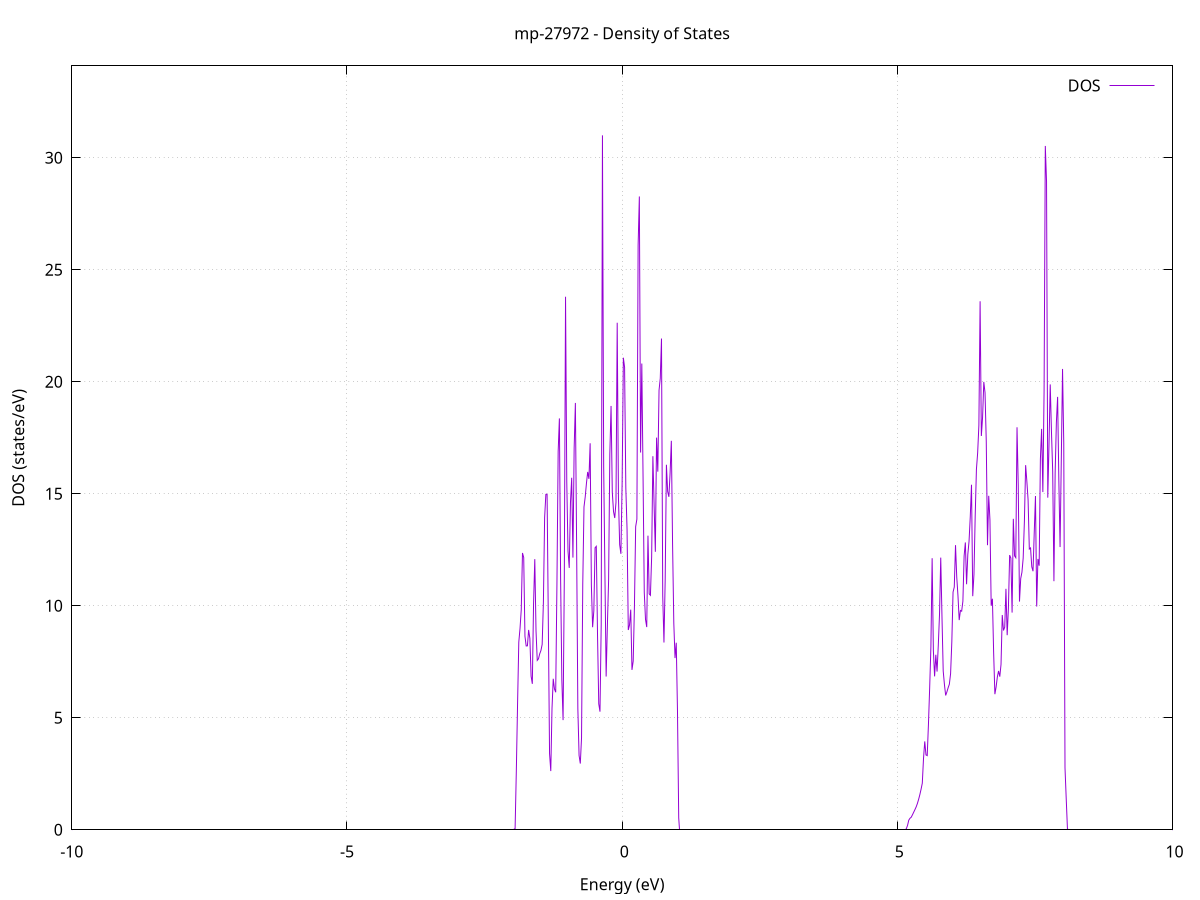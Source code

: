 set title 'mp-27972 - Density of States'
set xlabel 'Energy (eV)'
set ylabel 'DOS (states/eV)'
set grid
set xrange [-10:10]
set yrange [0:34.097]
set xzeroaxis lt -1
set terminal png size 800,600
set output 'mp-27972_dos_gnuplot.png'
plot '-' using 1:2 with lines title 'DOS'
-34.579700 0.000000
-34.557400 0.000000
-34.535000 0.000000
-34.512700 0.000000
-34.490300 0.000000
-34.468000 0.000000
-34.445600 0.000000
-34.423300 0.000000
-34.400900 0.000000
-34.378600 0.000000
-34.356200 0.000000
-34.333900 0.000000
-34.311500 0.000000
-34.289200 0.000000
-34.266800 0.000000
-34.244400 0.000000
-34.222100 0.000000
-34.199700 0.000000
-34.177400 0.000000
-34.155000 0.000000
-34.132700 0.000000
-34.110300 0.000000
-34.088000 0.000000
-34.065600 0.000000
-34.043300 0.000000
-34.020900 0.000000
-33.998600 0.000000
-33.976200 0.000000
-33.953900 0.000000
-33.931500 0.000000
-33.909200 0.000000
-33.886800 0.000000
-33.864500 0.000000
-33.842100 0.000000
-33.819800 0.000000
-33.797400 0.000000
-33.775000 0.000000
-33.752700 0.000000
-33.730300 0.000000
-33.708000 0.000000
-33.685600 0.000000
-33.663300 0.000000
-33.640900 0.000000
-33.618600 0.000000
-33.596200 0.000000
-33.573900 0.000000
-33.551500 0.000000
-33.529200 0.000000
-33.506800 0.000000
-33.484500 0.000000
-33.462100 0.000000
-33.439800 0.000000
-33.417400 0.000000
-33.395100 0.000000
-33.372700 0.000000
-33.350300 0.000000
-33.328000 0.000000
-33.305600 0.000000
-33.283300 0.000000
-33.260900 0.000000
-33.238600 0.000000
-33.216200 0.000000
-33.193900 0.000000
-33.171500 0.000000
-33.149200 0.000000
-33.126800 0.000000
-33.104500 0.000000
-33.082100 0.000000
-33.059800 0.000000
-33.037400 0.000000
-33.015100 0.000000
-32.992700 0.000000
-32.970400 0.000000
-32.948000 0.000000
-32.925600 0.000000
-32.903300 0.000000
-32.880900 0.000000
-32.858600 0.000000
-32.836200 0.000000
-32.813900 0.000000
-32.791500 0.000000
-32.769200 0.000000
-32.746800 0.000000
-32.724500 0.000000
-32.702100 0.000000
-32.679800 0.000000
-32.657400 0.000000
-32.635100 0.000000
-32.612700 0.000000
-32.590400 0.000000
-32.568000 0.000000
-32.545700 814.646200
-32.523300 0.000000
-32.500900 0.000000
-32.478600 0.000000
-32.456200 0.000000
-32.433900 0.000000
-32.411500 0.000000
-32.389200 0.000000
-32.366800 0.000000
-32.344500 0.000000
-32.322100 0.000000
-32.299800 0.000000
-32.277400 0.000000
-32.255100 0.000000
-32.232700 0.000000
-32.210400 0.000000
-32.188000 0.000000
-32.165700 0.000000
-32.143300 0.000000
-32.121000 0.000000
-32.098600 0.000000
-32.076200 0.000000
-32.053900 0.000000
-32.031500 0.000000
-32.009200 0.000000
-31.986800 0.000000
-31.964500 0.000000
-31.942100 0.000000
-31.919800 0.000000
-31.897400 0.000000
-31.875100 0.000000
-31.852700 0.000000
-31.830400 0.000000
-31.808000 0.000000
-31.785700 0.000000
-31.763300 0.000000
-31.741000 0.000000
-31.718600 0.000000
-31.696300 0.000000
-31.673900 0.000000
-31.651500 0.000000
-31.629200 0.000000
-31.606800 0.000000
-31.584500 0.000000
-31.562100 0.000000
-31.539800 0.000000
-31.517400 0.000000
-31.495100 0.000000
-31.472700 0.000000
-31.450400 0.000000
-31.428000 0.000000
-31.405700 0.000000
-31.383300 0.000000
-31.361000 0.000000
-31.338600 0.000000
-31.316300 0.000000
-31.293900 0.000000
-31.271600 0.000000
-31.249200 0.000000
-31.226800 0.000000
-31.204500 0.000000
-31.182100 0.000000
-31.159800 0.000000
-31.137400 0.000000
-31.115100 0.000000
-31.092700 0.000000
-31.070400 0.000000
-31.048000 0.000000
-31.025700 0.000000
-31.003300 0.000000
-30.981000 0.000000
-30.958600 0.000000
-30.936300 0.000000
-30.913900 0.000000
-30.891600 0.000000
-30.869200 0.000000
-30.846900 0.000000
-30.824500 0.000000
-30.802200 0.000000
-30.779800 0.000000
-30.757400 0.000000
-30.735100 0.000000
-30.712700 0.000000
-30.690400 0.000000
-30.668000 0.000000
-30.645700 0.000000
-30.623300 0.000000
-30.601000 0.000000
-30.578600 0.000000
-30.556300 0.000000
-30.533900 0.000000
-30.511600 0.000000
-30.489200 0.000000
-30.466900 0.000000
-30.444500 0.000000
-30.422200 0.000000
-30.399800 0.000000
-30.377500 0.000000
-30.355100 0.000000
-30.332700 0.000000
-30.310400 0.000000
-30.288000 0.000000
-30.265700 0.000000
-30.243300 0.000000
-30.221000 0.000000
-30.198600 0.000000
-30.176300 0.000000
-30.153900 0.000000
-30.131600 0.000000
-30.109200 0.000000
-30.086900 0.000000
-30.064500 0.000000
-30.042200 0.000000
-30.019800 0.000000
-29.997500 0.000000
-29.975100 0.000000
-29.952800 0.000000
-29.930400 0.000000
-29.908000 0.000000
-29.885700 0.000000
-29.863300 0.000000
-29.841000 0.000000
-29.818600 0.000000
-29.796300 0.000000
-29.773900 0.000000
-29.751600 0.000000
-29.729200 0.000000
-29.706900 0.000000
-29.684500 0.000000
-29.662200 0.000000
-29.639800 0.000000
-29.617500 0.000000
-29.595100 0.000000
-29.572800 0.000000
-29.550400 0.000000
-29.528100 0.000000
-29.505700 0.000000
-29.483300 0.000000
-29.461000 0.000000
-29.438600 0.000000
-29.416300 0.000000
-29.393900 0.000000
-29.371600 0.000000
-29.349200 0.000000
-29.326900 0.000000
-29.304500 0.000000
-29.282200 0.000000
-29.259800 0.000000
-29.237500 0.000000
-29.215100 0.000000
-29.192800 0.000000
-29.170400 0.000000
-29.148100 0.000000
-29.125700 0.000000
-29.103400 0.000000
-29.081000 0.000000
-29.058600 0.000000
-29.036300 0.000000
-29.013900 0.000000
-28.991600 0.000000
-28.969200 0.000000
-28.946900 0.000000
-28.924500 0.000000
-28.902200 0.000000
-28.879800 0.000000
-28.857500 0.000000
-28.835100 0.000000
-28.812800 0.000000
-28.790400 0.000000
-28.768100 0.000000
-28.745700 0.000000
-28.723400 0.000000
-28.701000 0.000000
-28.678700 0.000000
-28.656300 0.000000
-28.633900 0.000000
-28.611600 0.000000
-28.589200 0.000000
-28.566900 0.000000
-28.544500 0.000000
-28.522200 0.000000
-28.499800 0.000000
-28.477500 0.000000
-28.455100 0.000000
-28.432800 0.000000
-28.410400 0.000000
-28.388100 0.000000
-28.365700 0.000000
-28.343400 0.000000
-28.321000 0.000000
-28.298700 0.000000
-28.276300 0.000000
-28.254000 0.000000
-28.231600 0.000000
-28.209200 0.000000
-28.186900 0.000000
-28.164500 0.000000
-28.142200 0.000000
-28.119800 0.000000
-28.097500 0.000000
-28.075100 0.000000
-28.052800 0.000000
-28.030400 0.000000
-28.008100 0.000000
-27.985700 0.000000
-27.963400 0.000000
-27.941000 0.000000
-27.918700 0.000000
-27.896300 0.000000
-27.874000 0.000000
-27.851600 0.000000
-27.829300 0.000000
-27.806900 0.000000
-27.784600 0.000000
-27.762200 0.000000
-27.739800 0.000000
-27.717500 0.000000
-27.695100 0.000000
-27.672800 0.000000
-27.650400 0.000000
-27.628100 0.000000
-27.605700 0.000000
-27.583400 0.000000
-27.561000 0.000000
-27.538700 0.000000
-27.516300 0.000000
-27.494000 0.000000
-27.471600 0.000000
-27.449300 0.000000
-27.426900 0.000000
-27.404600 0.000000
-27.382200 0.000000
-27.359900 0.000000
-27.337500 0.000000
-27.315100 0.000000
-27.292800 0.000000
-27.270400 0.000000
-27.248100 0.000000
-27.225700 0.000000
-27.203400 0.000000
-27.181000 0.000000
-27.158700 0.000000
-27.136300 0.000000
-27.114000 0.000000
-27.091600 0.000000
-27.069300 0.000000
-27.046900 0.000000
-27.024600 0.000000
-27.002200 0.000000
-26.979900 0.000000
-26.957500 0.000000
-26.935200 0.000000
-26.912800 0.000000
-26.890400 0.000000
-26.868100 0.000000
-26.845700 0.000000
-26.823400 0.000000
-26.801000 0.000000
-26.778700 0.000000
-26.756300 0.000000
-26.734000 0.000000
-26.711600 0.000000
-26.689300 0.000000
-26.666900 0.000000
-26.644600 0.000000
-26.622200 0.000000
-26.599900 0.000000
-26.577500 0.000000
-26.555200 0.000000
-26.532800 0.000000
-26.510500 0.000000
-26.488100 0.000000
-26.465700 0.000000
-26.443400 0.000000
-26.421000 0.000000
-26.398700 0.000000
-26.376300 0.000000
-26.354000 0.000000
-26.331600 0.000000
-26.309300 0.000000
-26.286900 0.000000
-26.264600 0.000000
-26.242200 0.000000
-26.219900 0.000000
-26.197500 0.000000
-26.175200 0.000000
-26.152800 0.000000
-26.130500 0.000000
-26.108100 0.000000
-26.085800 0.000000
-26.063400 0.000000
-26.041000 0.000000
-26.018700 0.000000
-25.996300 0.000000
-25.974000 0.000000
-25.951600 0.000000
-25.929300 0.000000
-25.906900 0.000000
-25.884600 0.000000
-25.862200 0.000000
-25.839900 0.000000
-25.817500 0.000000
-25.795200 0.000000
-25.772800 0.000000
-25.750500 0.000000
-25.728100 0.000000
-25.705800 0.000000
-25.683400 0.000000
-25.661100 0.000000
-25.638700 0.000000
-25.616300 0.000000
-25.594000 0.000000
-25.571600 0.000000
-25.549300 0.000000
-25.526900 0.000000
-25.504600 0.000000
-25.482200 0.000000
-25.459900 0.000000
-25.437500 0.000000
-25.415200 0.000000
-25.392800 0.000000
-25.370500 0.000000
-25.348100 0.000000
-25.325800 0.000000
-25.303400 0.000000
-25.281100 0.000000
-25.258700 0.000000
-25.236400 0.000000
-25.214000 0.000000
-25.191600 0.000000
-25.169300 0.000000
-25.146900 0.000000
-25.124600 0.000000
-25.102200 0.000000
-25.079900 0.000000
-25.057500 0.000000
-25.035200 0.000000
-25.012800 0.000000
-24.990500 0.000000
-24.968100 0.000000
-24.945800 0.000000
-24.923400 0.000000
-24.901100 0.000000
-24.878700 0.000000
-24.856400 0.000000
-24.834000 0.000000
-24.811700 0.000000
-24.789300 0.000000
-24.766900 0.000000
-24.744600 0.000000
-24.722200 0.000000
-24.699900 0.000000
-24.677500 0.000000
-24.655200 0.000000
-24.632800 0.000000
-24.610500 0.000000
-24.588100 0.000000
-24.565800 0.000000
-24.543400 0.000000
-24.521100 0.000000
-24.498700 0.000000
-24.476400 0.000000
-24.454000 0.000000
-24.431700 0.000000
-24.409300 0.000000
-24.387000 0.000000
-24.364600 0.000000
-24.342300 0.000000
-24.319900 0.000000
-24.297500 0.000000
-24.275200 0.000000
-24.252800 0.000000
-24.230500 0.000000
-24.208100 0.000000
-24.185800 0.000000
-24.163400 0.000000
-24.141100 0.000000
-24.118700 0.000000
-24.096400 0.000000
-24.074000 0.000000
-24.051700 0.000000
-24.029300 0.000000
-24.007000 0.000000
-23.984600 0.000000
-23.962300 0.000000
-23.939900 0.000000
-23.917600 0.000000
-23.895200 0.000000
-23.872800 0.000000
-23.850500 0.000000
-23.828100 0.000000
-23.805800 0.000000
-23.783400 0.000000
-23.761100 0.000000
-23.738700 0.000000
-23.716400 0.000000
-23.694000 0.000000
-23.671700 0.000000
-23.649300 0.000000
-23.627000 0.000000
-23.604600 0.000000
-23.582300 0.000000
-23.559900 0.000000
-23.537600 0.000000
-23.515200 0.000000
-23.492900 0.000000
-23.470500 0.000000
-23.448100 0.000000
-23.425800 0.000000
-23.403400 0.000000
-23.381100 0.000000
-23.358700 0.000000
-23.336400 0.000000
-23.314000 0.000000
-23.291700 0.000000
-23.269300 0.000000
-23.247000 0.000000
-23.224600 0.000000
-23.202300 0.000000
-23.179900 0.000000
-23.157600 0.000000
-23.135200 0.000000
-23.112900 0.000000
-23.090500 0.000000
-23.068200 0.000000
-23.045800 0.000000
-23.023400 0.000000
-23.001100 0.000000
-22.978700 0.000000
-22.956400 0.000000
-22.934000 0.000000
-22.911700 0.000000
-22.889300 0.000000
-22.867000 0.000000
-22.844600 0.000000
-22.822300 0.000000
-22.799900 0.000000
-22.777600 0.000000
-22.755200 0.000000
-22.732900 0.000000
-22.710500 0.000000
-22.688200 0.000000
-22.665800 0.000000
-22.643500 0.000000
-22.621100 0.000000
-22.598700 0.000000
-22.576400 0.000000
-22.554000 0.000000
-22.531700 0.000000
-22.509300 0.000000
-22.487000 0.000000
-22.464600 0.000000
-22.442300 0.000000
-22.419900 0.000000
-22.397600 0.000000
-22.375200 0.000000
-22.352900 0.000000
-22.330500 0.000000
-22.308200 0.000000
-22.285800 0.000000
-22.263500 0.000000
-22.241100 0.000000
-22.218800 0.000000
-22.196400 0.000000
-22.174000 0.000000
-22.151700 0.000000
-22.129300 0.000000
-22.107000 0.000000
-22.084600 0.000000
-22.062300 0.000000
-22.039900 0.000000
-22.017600 0.000000
-21.995200 0.000000
-21.972900 0.000000
-21.950500 0.000000
-21.928200 0.000000
-21.905800 0.000000
-21.883500 0.000000
-21.861100 0.000000
-21.838800 0.000000
-21.816400 0.000000
-21.794100 0.000000
-21.771700 0.000000
-21.749300 0.000000
-21.727000 0.000000
-21.704600 0.000000
-21.682300 0.000000
-21.659900 0.000000
-21.637600 0.000000
-21.615200 0.000000
-21.592900 0.000000
-21.570500 0.000000
-21.548200 0.000000
-21.525800 0.000000
-21.503500 0.000000
-21.481100 0.000000
-21.458800 0.000000
-21.436400 0.000000
-21.414100 0.000000
-21.391700 0.000000
-21.369400 0.000000
-21.347000 0.000000
-21.324700 0.000000
-21.302300 0.000000
-21.279900 0.000000
-21.257600 0.000000
-21.235200 0.000000
-21.212900 0.000000
-21.190500 0.000000
-21.168200 0.000000
-21.145800 0.000000
-21.123500 0.000000
-21.101100 0.000000
-21.078800 0.000000
-21.056400 0.000000
-21.034100 0.000000
-21.011700 0.000000
-20.989400 0.000000
-20.967000 0.000000
-20.944700 0.000000
-20.922300 0.000000
-20.900000 0.000000
-20.877600 0.000000
-20.855200 0.000000
-20.832900 0.000000
-20.810500 0.000000
-20.788200 0.000000
-20.765800 0.000000
-20.743500 0.000000
-20.721100 0.000000
-20.698800 0.000000
-20.676400 0.000000
-20.654100 0.000000
-20.631700 0.000000
-20.609400 0.000000
-20.587000 0.000000
-20.564700 0.000000
-20.542300 0.000000
-20.520000 0.000000
-20.497600 0.000000
-20.475300 0.000000
-20.452900 0.000000
-20.430500 0.000000
-20.408200 0.000000
-20.385800 0.000000
-20.363500 0.000000
-20.341100 0.000000
-20.318800 0.000000
-20.296400 0.000000
-20.274100 0.000000
-20.251700 0.000000
-20.229400 0.000000
-20.207000 0.000000
-20.184700 0.000000
-20.162300 0.000000
-20.140000 0.000000
-20.117600 0.000000
-20.095300 0.000000
-20.072900 0.000000
-20.050600 0.000000
-20.028200 0.000000
-20.005800 0.000000
-19.983500 0.000000
-19.961100 0.000000
-19.938800 0.000000
-19.916400 0.000000
-19.894100 0.000000
-19.871700 0.000000
-19.849400 0.000000
-19.827000 0.000000
-19.804700 0.000000
-19.782300 0.000000
-19.760000 0.000000
-19.737600 0.000000
-19.715300 0.000000
-19.692900 0.000000
-19.670600 0.000000
-19.648200 0.000000
-19.625900 0.000000
-19.603500 0.000000
-19.581100 0.000000
-19.558800 0.000000
-19.536400 0.000000
-19.514100 0.000000
-19.491700 0.000000
-19.469400 0.000000
-19.447000 0.000000
-19.424700 0.000000
-19.402300 0.000000
-19.380000 0.000000
-19.357600 0.000000
-19.335300 0.000000
-19.312900 0.000000
-19.290600 0.000000
-19.268200 0.000000
-19.245900 0.000000
-19.223500 0.000000
-19.201200 0.000000
-19.178800 0.000000
-19.156400 0.000000
-19.134100 0.000000
-19.111700 0.000000
-19.089400 0.000000
-19.067000 0.000000
-19.044700 0.000000
-19.022300 0.000000
-19.000000 0.000000
-18.977600 0.000000
-18.955300 0.000000
-18.932900 0.000000
-18.910600 0.000000
-18.888200 0.000000
-18.865900 0.000000
-18.843500 0.000000
-18.821200 0.000000
-18.798800 0.000000
-18.776500 0.000000
-18.754100 0.000000
-18.731700 0.000000
-18.709400 0.000000
-18.687000 0.000000
-18.664700 0.000000
-18.642300 0.000000
-18.620000 0.000000
-18.597600 0.000000
-18.575300 0.000000
-18.552900 0.000000
-18.530600 0.000000
-18.508200 0.000000
-18.485900 0.000000
-18.463500 0.000000
-18.441200 0.000000
-18.418800 0.000000
-18.396500 0.000000
-18.374100 0.000000
-18.351800 0.000000
-18.329400 0.000000
-18.307100 0.000000
-18.284700 0.000000
-18.262300 0.000000
-18.240000 0.000000
-18.217600 0.000000
-18.195300 0.000000
-18.172900 0.000000
-18.150600 0.000000
-18.128200 0.000000
-18.105900 0.000000
-18.083500 0.000000
-18.061200 0.000000
-18.038800 0.000000
-18.016500 0.000000
-17.994100 0.000000
-17.971800 0.000000
-17.949400 0.000000
-17.927100 0.000000
-17.904700 0.000000
-17.882400 0.000000
-17.860000 0.000000
-17.837600 0.000000
-17.815300 0.000000
-17.792900 0.000000
-17.770600 0.000000
-17.748200 0.000000
-17.725900 0.000000
-17.703500 0.000000
-17.681200 0.000000
-17.658800 0.000000
-17.636500 0.000000
-17.614100 0.000000
-17.591800 0.000000
-17.569400 0.000000
-17.547100 0.000000
-17.524700 0.000000
-17.502400 0.000000
-17.480000 0.000000
-17.457700 0.000000
-17.435300 0.000000
-17.412900 0.000000
-17.390600 0.000000
-17.368200 0.000000
-17.345900 0.000000
-17.323500 0.000000
-17.301200 0.000000
-17.278800 0.000000
-17.256500 0.000000
-17.234100 0.000000
-17.211800 0.000000
-17.189400 0.000000
-17.167100 0.000000
-17.144700 0.000000
-17.122400 0.000000
-17.100000 0.000000
-17.077700 0.000000
-17.055300 0.000000
-17.033000 0.000000
-17.010600 0.000000
-16.988200 0.000000
-16.965900 0.000000
-16.943500 0.000000
-16.921200 0.000000
-16.898800 0.000000
-16.876500 0.000000
-16.854100 0.000000
-16.831800 0.000000
-16.809400 0.000000
-16.787100 0.000000
-16.764700 0.000000
-16.742400 0.000000
-16.720000 0.000000
-16.697700 0.000000
-16.675300 0.000000
-16.653000 0.000000
-16.630600 0.000000
-16.608300 0.000000
-16.585900 0.000000
-16.563500 0.000000
-16.541200 0.000000
-16.518800 0.000000
-16.496500 0.000000
-16.474100 0.000000
-16.451800 0.000000
-16.429400 0.000000
-16.407100 0.000000
-16.384700 0.000000
-16.362400 0.000000
-16.340000 0.000000
-16.317700 0.000000
-16.295300 0.000000
-16.273000 0.000000
-16.250600 0.000000
-16.228300 0.000000
-16.205900 0.000000
-16.183600 0.000000
-16.161200 0.000000
-16.138800 0.000000
-16.116500 0.000000
-16.094100 0.000000
-16.071800 0.000000
-16.049400 0.000000
-16.027100 0.000000
-16.004700 0.000000
-15.982400 0.000000
-15.960000 0.000000
-15.937700 0.000000
-15.915300 0.000000
-15.893000 0.000000
-15.870600 0.000000
-15.848300 0.000000
-15.825900 0.000000
-15.803600 0.000000
-15.781200 0.000000
-15.758900 0.000000
-15.736500 0.000000
-15.714100 0.000000
-15.691800 0.000000
-15.669400 0.000000
-15.647100 0.000000
-15.624700 0.000000
-15.602400 0.000000
-15.580000 0.000000
-15.557700 0.000000
-15.535300 0.000000
-15.513000 0.000000
-15.490600 0.000000
-15.468300 0.000000
-15.445900 0.000000
-15.423600 0.000000
-15.401200 0.000000
-15.378900 0.000000
-15.356500 0.000000
-15.334200 0.000000
-15.311800 0.000000
-15.289500 0.000000
-15.267100 0.000000
-15.244700 0.000000
-15.222400 0.000000
-15.200000 0.000000
-15.177700 0.000000
-15.155300 0.000000
-15.133000 0.000000
-15.110600 0.000000
-15.088300 0.000000
-15.065900 0.000000
-15.043600 0.000000
-15.021200 0.000000
-14.998900 0.000000
-14.976500 0.000000
-14.954200 0.000000
-14.931800 0.000000
-14.909500 0.000000
-14.887100 0.000000
-14.864800 0.000000
-14.842400 0.000000
-14.820000 0.000000
-14.797700 0.000000
-14.775300 0.000000
-14.753000 0.000000
-14.730600 0.000000
-14.708300 0.000000
-14.685900 0.000000
-14.663600 0.000000
-14.641200 0.000000
-14.618900 0.000000
-14.596500 0.000000
-14.574200 0.000000
-14.551800 0.000000
-14.529500 0.000000
-14.507100 0.000000
-14.484800 0.000000
-14.462400 0.000000
-14.440100 0.000000
-14.417700 0.000000
-14.395300 0.000000
-14.373000 0.000000
-14.350600 0.000000
-14.328300 0.000000
-14.305900 0.000000
-14.283600 0.000000
-14.261200 0.000000
-14.238900 0.000000
-14.216500 0.000000
-14.194200 0.000000
-14.171800 0.000000
-14.149500 0.000000
-14.127100 0.000000
-14.104800 0.000000
-14.082400 0.000000
-14.060100 0.000000
-14.037700 0.000000
-14.015400 0.000000
-13.993000 0.000000
-13.970600 0.000000
-13.948300 0.000000
-13.925900 0.000000
-13.903600 0.000000
-13.881200 0.000000
-13.858900 0.000000
-13.836500 0.000000
-13.814200 0.000000
-13.791800 0.000000
-13.769500 0.000000
-13.747100 0.000000
-13.724800 0.000000
-13.702400 0.000000
-13.680100 0.000000
-13.657700 0.000000
-13.635400 0.000000
-13.613000 0.000000
-13.590700 0.000000
-13.568300 0.000000
-13.545900 0.000000
-13.523600 0.000000
-13.501200 0.000000
-13.478900 0.000000
-13.456500 0.000000
-13.434200 0.000000
-13.411800 0.000000
-13.389500 0.000000
-13.367100 0.000000
-13.344800 0.000000
-13.322400 0.000000
-13.300100 13.896600
-13.277700 14.685200
-13.255400 12.912400
-13.233000 13.271700
-13.210700 14.030700
-13.188300 14.456600
-13.166000 17.168300
-13.143600 25.404700
-13.121200 21.675900
-13.098900 15.262100
-13.076500 5.803800
-13.054200 4.710900
-13.031800 5.346900
-13.009500 8.043100
-12.987100 8.883600
-12.964800 8.527100
-12.942400 8.032400
-12.920100 8.098400
-12.897700 7.191800
-12.875400 5.579900
-12.853000 5.255000
-12.830700 5.202400
-12.808300 5.562800
-12.786000 6.349000
-12.763600 8.438600
-12.741300 9.352600
-12.718900 14.597100
-12.696500 8.745600
-12.674200 10.116900
-12.651800 12.400300
-12.629500 14.820200
-12.607100 15.010400
-12.584800 16.958000
-12.562400 20.022500
-12.540100 19.100800
-12.517700 19.598700
-12.495400 17.703400
-12.473000 19.839600
-12.450700 22.619400
-12.428300 25.595400
-12.406000 6.300600
-12.383600 6.170400
-12.361300 5.455200
-12.338900 0.361600
-12.316600 0.162900
-12.294200 0.246200
-12.271900 0.332500
-12.249500 0.417400
-12.227100 0.499200
-12.204800 0.583000
-12.182400 0.673700
-12.160100 0.771400
-12.137700 0.858100
-12.115400 0.981300
-12.093000 1.165700
-12.070700 1.373600
-12.048300 1.663400
-12.026000 2.014800
-12.003600 2.208700
-11.981300 2.180200
-11.958900 7.726300
-11.936600 11.522100
-11.914200 13.298100
-11.891900 15.395200
-11.869500 17.287300
-11.847200 20.136400
-11.824800 13.870100
-11.802400 12.021400
-11.780100 12.440600
-11.757700 13.512200
-11.735400 21.055100
-11.713000 15.646900
-11.690700 13.401300
-11.668300 12.584200
-11.646000 19.878800
-11.623600 14.198900
-11.601300 14.865300
-11.578900 14.955300
-11.556600 24.839500
-11.534200 9.926600
-11.511900 9.071000
-11.489500 9.435800
-11.467200 7.753900
-11.444800 8.470400
-11.422500 5.911500
-11.400100 4.278500
-11.377700 5.195600
-11.355400 7.960100
-11.333000 18.594200
-11.310700 11.777200
-11.288300 9.872800
-11.266000 9.893200
-11.243600 16.992400
-11.221300 15.072500
-11.198900 12.731600
-11.176600 13.845400
-11.154200 16.070700
-11.131900 17.875300
-11.109500 18.691800
-11.087200 0.405600
-11.064800 0.000000
-11.042500 0.000000
-11.020100 0.000000
-10.997800 0.000000
-10.975400 0.000000
-10.953000 0.000000
-10.930700 0.000000
-10.908300 0.000000
-10.886000 0.000000
-10.863600 0.000000
-10.841300 0.000000
-10.818900 0.000000
-10.796600 0.000000
-10.774200 0.000000
-10.751900 0.000000
-10.729500 0.000000
-10.707200 0.000000
-10.684800 0.000000
-10.662500 0.000000
-10.640100 0.000000
-10.617800 0.000000
-10.595400 0.000000
-10.573100 0.000000
-10.550700 0.000000
-10.528300 0.000000
-10.506000 0.000000
-10.483600 0.000000
-10.461300 0.000000
-10.438900 0.000000
-10.416600 0.000000
-10.394200 0.000000
-10.371900 0.000000
-10.349500 0.000000
-10.327200 0.000000
-10.304800 0.000000
-10.282500 0.000000
-10.260100 0.000000
-10.237800 0.000000
-10.215400 0.000000
-10.193100 0.000000
-10.170700 0.000000
-10.148400 0.000000
-10.126000 0.000000
-10.103600 0.000000
-10.081300 0.000000
-10.058900 0.000000
-10.036600 0.000000
-10.014200 0.000000
-9.991900 0.000000
-9.969500 0.000000
-9.947200 0.000000
-9.924800 0.000000
-9.902500 0.000000
-9.880100 0.000000
-9.857800 0.000000
-9.835400 0.000000
-9.813100 0.000000
-9.790700 0.000000
-9.768400 0.000000
-9.746000 0.000000
-9.723700 0.000000
-9.701300 0.000000
-9.678900 0.000000
-9.656600 0.000000
-9.634200 0.000000
-9.611900 0.000000
-9.589500 0.000000
-9.567200 0.000000
-9.544800 0.000000
-9.522500 0.000000
-9.500100 0.000000
-9.477800 0.000000
-9.455400 0.000000
-9.433100 0.000000
-9.410700 0.000000
-9.388400 0.000000
-9.366000 0.000000
-9.343700 0.000000
-9.321300 0.000000
-9.299000 0.000000
-9.276600 0.000000
-9.254300 0.000000
-9.231900 0.000000
-9.209500 0.000000
-9.187200 0.000000
-9.164800 0.000000
-9.142500 0.000000
-9.120100 0.000000
-9.097800 0.000000
-9.075400 0.000000
-9.053100 0.000000
-9.030700 0.000000
-9.008400 0.000000
-8.986000 0.000000
-8.963700 0.000000
-8.941300 0.000000
-8.919000 0.000000
-8.896600 0.000000
-8.874300 0.000000
-8.851900 0.000000
-8.829600 0.000000
-8.807200 0.000000
-8.784800 0.000000
-8.762500 0.000000
-8.740100 0.000000
-8.717800 0.000000
-8.695400 0.000000
-8.673100 0.000000
-8.650700 0.000000
-8.628400 0.000000
-8.606000 0.000000
-8.583700 0.000000
-8.561300 0.000000
-8.539000 0.000000
-8.516600 0.000000
-8.494300 0.000000
-8.471900 0.000000
-8.449600 0.000000
-8.427200 0.000000
-8.404900 0.000000
-8.382500 0.000000
-8.360100 0.000000
-8.337800 0.000000
-8.315400 0.000000
-8.293100 0.000000
-8.270700 0.000000
-8.248400 0.000000
-8.226000 0.000000
-8.203700 0.000000
-8.181300 0.000000
-8.159000 0.000000
-8.136600 0.000000
-8.114300 0.000000
-8.091900 0.000000
-8.069600 0.000000
-8.047200 0.000000
-8.024900 0.000000
-8.002500 0.000000
-7.980200 0.000000
-7.957800 0.000000
-7.935400 0.000000
-7.913100 0.000000
-7.890700 0.000000
-7.868400 0.000000
-7.846000 0.000000
-7.823700 0.000000
-7.801300 0.000000
-7.779000 0.000000
-7.756600 0.000000
-7.734300 0.000000
-7.711900 0.000000
-7.689600 0.000000
-7.667200 0.000000
-7.644900 0.000000
-7.622500 0.000000
-7.600200 0.000000
-7.577800 0.000000
-7.555500 0.000000
-7.533100 0.000000
-7.510700 0.000000
-7.488400 0.000000
-7.466000 0.000000
-7.443700 0.000000
-7.421300 0.000000
-7.399000 0.000000
-7.376600 0.000000
-7.354300 0.000000
-7.331900 0.000000
-7.309600 0.000000
-7.287200 0.000000
-7.264900 0.000000
-7.242500 0.000000
-7.220200 0.000000
-7.197800 0.000000
-7.175500 0.000000
-7.153100 0.000000
-7.130800 0.000000
-7.108400 0.000000
-7.086000 0.000000
-7.063700 0.000000
-7.041300 0.000000
-7.019000 0.000000
-6.996600 0.000000
-6.974300 0.000000
-6.951900 0.000000
-6.929600 0.000000
-6.907200 0.000000
-6.884900 0.000000
-6.862500 0.000000
-6.840200 0.000000
-6.817800 0.000000
-6.795500 0.000000
-6.773100 0.000000
-6.750800 0.000000
-6.728400 0.000000
-6.706100 0.000000
-6.683700 0.000000
-6.661300 0.000000
-6.639000 0.000000
-6.616600 0.000000
-6.594300 0.000000
-6.571900 0.000000
-6.549600 0.000000
-6.527200 0.000000
-6.504900 0.000000
-6.482500 0.000000
-6.460200 0.000000
-6.437800 0.000000
-6.415500 0.000000
-6.393100 0.000000
-6.370800 0.000000
-6.348400 0.000000
-6.326100 0.000000
-6.303700 0.000000
-6.281400 0.000000
-6.259000 0.000000
-6.236700 0.000000
-6.214300 0.000000
-6.191900 0.000000
-6.169600 0.000000
-6.147200 0.000000
-6.124900 0.000000
-6.102500 0.000000
-6.080200 0.000000
-6.057800 0.000000
-6.035500 0.000000
-6.013100 0.000000
-5.990800 0.000000
-5.968400 0.000000
-5.946100 0.000000
-5.923700 0.000000
-5.901400 0.000000
-5.879000 0.000000
-5.856700 0.000000
-5.834300 0.000000
-5.812000 0.000000
-5.789600 0.000000
-5.767200 0.000000
-5.744900 0.000000
-5.722500 0.000000
-5.700200 0.000000
-5.677800 0.000000
-5.655500 0.000000
-5.633100 0.000000
-5.610800 0.000000
-5.588400 0.000000
-5.566100 0.000000
-5.543700 0.000000
-5.521400 0.000000
-5.499000 0.000000
-5.476700 0.000000
-5.454300 0.000000
-5.432000 0.000000
-5.409600 0.000000
-5.387300 0.000000
-5.364900 0.000000
-5.342500 0.000000
-5.320200 0.000000
-5.297800 0.000000
-5.275500 0.000000
-5.253100 0.000000
-5.230800 0.000000
-5.208400 0.000000
-5.186100 0.000000
-5.163700 0.000000
-5.141400 0.000000
-5.119000 0.000000
-5.096700 0.000000
-5.074300 0.000000
-5.052000 0.000000
-5.029600 0.000000
-5.007300 0.000000
-4.984900 0.000000
-4.962600 0.000000
-4.940200 0.000000
-4.917800 0.000000
-4.895500 0.000000
-4.873100 0.000000
-4.850800 0.000000
-4.828400 0.000000
-4.806100 0.000000
-4.783700 0.000000
-4.761400 0.000000
-4.739000 0.000000
-4.716700 0.000000
-4.694300 0.000000
-4.672000 0.000000
-4.649600 0.000000
-4.627300 0.000000
-4.604900 0.000000
-4.582600 0.000000
-4.560200 0.000000
-4.537900 0.000000
-4.515500 0.000000
-4.493100 0.000000
-4.470800 0.000000
-4.448400 0.000000
-4.426100 0.000000
-4.403700 0.000000
-4.381400 0.000000
-4.359000 0.000000
-4.336700 0.000000
-4.314300 0.000000
-4.292000 0.000000
-4.269600 0.000000
-4.247300 0.000000
-4.224900 0.000000
-4.202600 0.000000
-4.180200 0.000000
-4.157900 0.000000
-4.135500 0.000000
-4.113200 0.000000
-4.090800 0.000000
-4.068400 0.000000
-4.046100 0.000000
-4.023700 0.000000
-4.001400 0.000000
-3.979000 0.000000
-3.956700 0.000000
-3.934300 0.000000
-3.912000 0.000000
-3.889600 0.000000
-3.867300 0.000000
-3.844900 0.000000
-3.822600 0.000000
-3.800200 0.000000
-3.777900 0.000000
-3.755500 0.000000
-3.733200 0.000000
-3.710800 0.000000
-3.688500 0.000000
-3.666100 0.000000
-3.643700 0.000000
-3.621400 0.000000
-3.599000 0.000000
-3.576700 0.000000
-3.554300 0.000000
-3.532000 0.000000
-3.509600 0.000000
-3.487300 0.000000
-3.464900 0.000000
-3.442600 0.000000
-3.420200 0.000000
-3.397900 0.000000
-3.375500 0.000000
-3.353200 0.000000
-3.330800 0.000000
-3.308500 0.000000
-3.286100 0.000000
-3.263800 0.000000
-3.241400 0.000000
-3.219000 0.000000
-3.196700 0.000000
-3.174300 0.000000
-3.152000 0.000000
-3.129600 0.000000
-3.107300 0.000000
-3.084900 0.000000
-3.062600 0.000000
-3.040200 0.000000
-3.017900 0.000000
-2.995500 0.000000
-2.973200 0.000000
-2.950800 0.000000
-2.928500 0.000000
-2.906100 0.000000
-2.883800 0.000000
-2.861400 0.000000
-2.839100 0.000000
-2.816700 0.000000
-2.794400 0.000000
-2.772000 0.000000
-2.749600 0.000000
-2.727300 0.000000
-2.704900 0.000000
-2.682600 0.000000
-2.660200 0.000000
-2.637900 0.000000
-2.615500 0.000000
-2.593200 0.000000
-2.570800 0.000000
-2.548500 0.000000
-2.526100 0.000000
-2.503800 0.000000
-2.481400 0.000000
-2.459100 0.000000
-2.436700 0.000000
-2.414400 0.000000
-2.392000 0.000000
-2.369700 0.000000
-2.347300 0.000000
-2.324900 0.000000
-2.302600 0.000000
-2.280200 0.000000
-2.257900 0.000000
-2.235500 0.000000
-2.213200 0.000000
-2.190800 0.000000
-2.168500 0.000000
-2.146100 0.000000
-2.123800 0.000000
-2.101400 0.000000
-2.079100 0.000000
-2.056700 0.000000
-2.034400 0.000000
-2.012000 0.000000
-1.989700 0.000000
-1.967300 0.000000
-1.945000 0.050500
-1.922600 2.636800
-1.900200 5.622300
-1.877900 8.377000
-1.855500 8.989000
-1.833200 9.821600
-1.810800 12.355200
-1.788500 12.152500
-1.766100 8.640900
-1.743800 8.205200
-1.721400 8.209900
-1.699100 8.919700
-1.676700 8.540500
-1.654400 6.853600
-1.632000 6.514400
-1.609700 10.082000
-1.587300 12.080200
-1.565000 8.887400
-1.542600 7.560700
-1.520300 7.629800
-1.497900 7.853100
-1.475500 8.003800
-1.453200 8.273500
-1.430800 10.161800
-1.408500 13.942200
-1.386100 14.970600
-1.363800 14.977600
-1.341400 9.290000
-1.319100 3.400900
-1.296700 2.620000
-1.274400 5.415300
-1.252000 6.740400
-1.229700 6.285200
-1.207300 6.137700
-1.185000 10.925700
-1.162600 16.884000
-1.140300 18.361600
-1.117900 11.160300
-1.095600 6.682000
-1.073200 4.894800
-1.050800 11.246600
-1.028500 23.792200
-1.006100 15.528000
-0.983800 12.450900
-0.961400 11.689300
-0.939100 14.596200
-0.916700 15.712000
-0.894400 12.147500
-0.872000 17.028600
-0.849700 19.053400
-0.827300 12.736300
-0.805000 5.417200
-0.782600 3.319400
-0.760300 2.956000
-0.737900 4.098200
-0.715600 10.984600
-0.693200 14.410100
-0.670900 14.858800
-0.648500 15.468300
-0.626100 15.972700
-0.603800 15.663600
-0.581400 17.251700
-0.559100 10.917200
-0.536700 9.041500
-0.514400 9.773800
-0.492000 12.588600
-0.469700 12.651500
-0.447300 8.688300
-0.425000 5.619400
-0.402600 5.271900
-0.380300 9.179100
-0.357900 30.997400
-0.335600 16.216100
-0.313200 11.474800
-0.290900 6.839600
-0.268500 9.087600
-0.246200 11.121000
-0.223800 16.773300
-0.201400 18.916900
-0.179100 15.071400
-0.156700 14.203700
-0.134400 13.916300
-0.112000 14.614800
-0.089700 22.632600
-0.067300 14.850700
-0.045000 12.724600
-0.022600 12.316900
-0.000300 15.453000
0.022100 21.070200
0.044400 20.644400
0.066800 15.263100
0.089100 13.419600
0.111500 8.917800
0.133800 9.135800
0.156200 9.827300
0.178500 7.136800
0.200900 7.527700
0.223200 9.959300
0.245600 13.529600
0.268000 13.865800
0.290300 26.091200
0.312700 28.268500
0.335000 16.837200
0.357400 20.810100
0.379700 15.813600
0.402100 10.592900
0.424400 9.388700
0.446800 9.047400
0.469100 13.128700
0.491500 10.528400
0.513800 10.465600
0.536200 12.186600
0.558500 16.675100
0.580900 14.494700
0.603200 12.408300
0.625600 17.504500
0.647900 15.985300
0.670300 19.615900
0.692700 20.150400
0.715000 21.925100
0.737400 10.444100
0.759700 8.356900
0.782100 11.155500
0.804400 16.293500
0.826800 15.100800
0.849100 14.862000
0.871500 15.931700
0.893800 17.360800
0.916200 12.758800
0.938500 9.231000
0.960900 7.663900
0.983200 8.349100
1.005600 5.291000
1.027900 0.530500
1.050300 0.000000
1.072600 0.000000
1.095000 0.000000
1.117400 0.000000
1.139700 0.000000
1.162100 0.000000
1.184400 0.000000
1.206800 0.000000
1.229100 0.000000
1.251500 0.000000
1.273800 0.000000
1.296200 0.000000
1.318500 0.000000
1.340900 0.000000
1.363200 0.000000
1.385600 0.000000
1.407900 0.000000
1.430300 0.000000
1.452600 0.000000
1.475000 0.000000
1.497300 0.000000
1.519700 0.000000
1.542100 0.000000
1.564400 0.000000
1.586800 0.000000
1.609100 0.000000
1.631500 0.000000
1.653800 0.000000
1.676200 0.000000
1.698500 0.000000
1.720900 0.000000
1.743200 0.000000
1.765600 0.000000
1.787900 0.000000
1.810300 0.000000
1.832600 0.000000
1.855000 0.000000
1.877300 0.000000
1.899700 0.000000
1.922000 0.000000
1.944400 0.000000
1.966800 0.000000
1.989100 0.000000
2.011500 0.000000
2.033800 0.000000
2.056200 0.000000
2.078500 0.000000
2.100900 0.000000
2.123200 0.000000
2.145600 0.000000
2.167900 0.000000
2.190300 0.000000
2.212600 0.000000
2.235000 0.000000
2.257300 0.000000
2.279700 0.000000
2.302000 0.000000
2.324400 0.000000
2.346700 0.000000
2.369100 0.000000
2.391500 0.000000
2.413800 0.000000
2.436200 0.000000
2.458500 0.000000
2.480900 0.000000
2.503200 0.000000
2.525600 0.000000
2.547900 0.000000
2.570300 0.000000
2.592600 0.000000
2.615000 0.000000
2.637300 0.000000
2.659700 0.000000
2.682000 0.000000
2.704400 0.000000
2.726700 0.000000
2.749100 0.000000
2.771400 0.000000
2.793800 0.000000
2.816200 0.000000
2.838500 0.000000
2.860900 0.000000
2.883200 0.000000
2.905600 0.000000
2.927900 0.000000
2.950300 0.000000
2.972600 0.000000
2.995000 0.000000
3.017300 0.000000
3.039700 0.000000
3.062000 0.000000
3.084400 0.000000
3.106700 0.000000
3.129100 0.000000
3.151400 0.000000
3.173800 0.000000
3.196100 0.000000
3.218500 0.000000
3.240800 0.000000
3.263200 0.000000
3.285600 0.000000
3.307900 0.000000
3.330300 0.000000
3.352600 0.000000
3.375000 0.000000
3.397300 0.000000
3.419700 0.000000
3.442000 0.000000
3.464400 0.000000
3.486700 0.000000
3.509100 0.000000
3.531400 0.000000
3.553800 0.000000
3.576100 0.000000
3.598500 0.000000
3.620800 0.000000
3.643200 0.000000
3.665500 0.000000
3.687900 0.000000
3.710300 0.000000
3.732600 0.000000
3.755000 0.000000
3.777300 0.000000
3.799700 0.000000
3.822000 0.000000
3.844400 0.000000
3.866700 0.000000
3.889100 0.000000
3.911400 0.000000
3.933800 0.000000
3.956100 0.000000
3.978500 0.000000
4.000800 0.000000
4.023200 0.000000
4.045500 0.000000
4.067900 0.000000
4.090200 0.000000
4.112600 0.000000
4.135000 0.000000
4.157300 0.000000
4.179700 0.000000
4.202000 0.000000
4.224400 0.000000
4.246700 0.000000
4.269100 0.000000
4.291400 0.000000
4.313800 0.000000
4.336100 0.000000
4.358500 0.000000
4.380800 0.000000
4.403200 0.000000
4.425500 0.000000
4.447900 0.000000
4.470200 0.000000
4.492600 0.000000
4.514900 0.000000
4.537300 0.000000
4.559700 0.000000
4.582000 0.000000
4.604400 0.000000
4.626700 0.000000
4.649100 0.000000
4.671400 0.000000
4.693800 0.000000
4.716100 0.000000
4.738500 0.000000
4.760800 0.000000
4.783200 0.000000
4.805500 0.000000
4.827900 0.000000
4.850200 0.000000
4.872600 0.000000
4.894900 0.000000
4.917300 0.000000
4.939600 0.000000
4.962000 0.000000
4.984400 0.000000
5.006700 0.000000
5.029100 0.000000
5.051400 0.000000
5.073800 0.000000
5.096100 0.000000
5.118500 0.000000
5.140800 0.000000
5.163200 0.045100
5.185500 0.194600
5.207900 0.427500
5.230200 0.513400
5.252600 0.559400
5.274900 0.667200
5.297300 0.781500
5.319600 0.898200
5.342000 1.019300
5.364300 1.170100
5.386700 1.354200
5.409100 1.566600
5.431400 1.807200
5.453800 2.078900
5.476100 3.189000
5.498500 3.944500
5.520800 3.339400
5.543200 3.310300
5.565500 4.702000
5.587900 6.348400
5.610200 8.173800
5.632600 12.121400
5.654900 8.009300
5.677300 6.846600
5.699600 7.810500
5.722000 7.061500
5.744300 8.223300
5.766700 9.617000
5.789000 12.148600
5.811400 9.506500
5.833800 7.087600
5.856100 6.481400
5.878500 5.996300
5.900800 6.152700
5.923200 6.337900
5.945500 6.496800
5.967900 6.967300
5.990200 8.384200
6.012600 10.608800
6.034900 10.835200
6.057300 12.704200
6.079600 11.279700
6.102000 10.445400
6.124300 9.359100
6.146700 9.787500
6.169000 9.756800
6.191400 10.204200
6.213700 12.221800
6.236100 12.824400
6.258400 10.958000
6.280800 12.288000
6.303200 12.877200
6.325500 13.976600
6.347900 15.399800
6.370200 10.426500
6.392600 11.402100
6.414900 13.999300
6.437300 16.090100
6.459600 16.821200
6.482000 18.055000
6.504300 23.591200
6.526700 17.576500
6.549000 18.409800
6.571400 19.989700
6.593700 19.510100
6.616100 17.333400
6.638400 12.703500
6.660800 14.905200
6.683100 13.825900
6.705500 10.003100
6.727900 10.312100
6.750200 7.896300
6.772600 6.052500
6.794900 6.372400
6.817300 6.821000
6.839600 7.089200
6.862000 6.834100
6.884300 7.380400
6.906700 9.586600
6.929000 8.897100
6.951400 9.042500
6.973700 10.756400
6.996100 8.684500
7.018400 9.880200
7.040800 12.259300
7.063100 12.128600
7.085500 9.694500
7.107800 13.878600
7.130200 12.227000
7.152600 12.144500
7.174900 17.966200
7.197300 15.363700
7.219600 10.186500
7.242000 11.211500
7.264300 11.494400
7.286700 12.119300
7.309000 13.764200
7.331400 16.274200
7.353700 15.552400
7.376100 14.723300
7.398400 12.531700
7.420800 12.580000
7.443100 11.736300
7.465500 11.541300
7.487800 13.257900
7.510200 14.896900
7.532500 9.964900
7.554900 12.088000
7.577300 11.786900
7.599600 16.544000
7.622000 17.893100
7.644300 15.074300
7.666700 19.555200
7.689000 30.523600
7.711400 28.928700
7.733700 14.823500
7.756100 17.188000
7.778400 19.879000
7.800800 17.771600
7.823100 16.000100
7.845500 11.096200
7.867800 15.925300
7.890200 18.187400
7.912500 19.321600
7.934900 15.590500
7.957200 12.619100
7.979600 16.524500
8.002000 20.570400
8.024300 17.246100
8.046700 2.771400
8.069000 1.388500
8.091400 0.031300
8.113700 0.000000
8.136100 0.000000
8.158400 0.000000
8.180800 0.000000
8.203100 0.000000
8.225500 0.000000
8.247800 0.000000
8.270200 0.000000
8.292500 0.000000
8.314900 0.000000
8.337200 0.000000
8.359600 0.000000
8.381900 0.000000
8.404300 0.000000
8.426700 0.000000
8.449000 0.000000
8.471400 0.000000
8.493700 0.000000
8.516100 0.000000
8.538400 0.000000
8.560800 0.000000
8.583100 0.000000
8.605500 0.000000
8.627800 0.000000
8.650200 0.000000
8.672500 0.000000
8.694900 0.000000
8.717200 0.000000
8.739600 0.000000
8.761900 0.000000
8.784300 0.000000
8.806600 0.000000
8.829000 0.000000
8.851400 0.000000
8.873700 0.000000
8.896100 0.000000
8.918400 0.000000
8.940800 0.000000
8.963100 0.000000
8.985500 0.000000
9.007800 0.000000
9.030200 0.000000
9.052500 0.000000
9.074900 0.000000
9.097200 0.000000
9.119600 0.000000
9.141900 0.000000
9.164300 0.000000
9.186600 0.000000
9.209000 0.000000
9.231300 0.000000
9.253700 0.000000
9.276000 0.000000
9.298400 0.000000
9.320800 0.000000
9.343100 0.000000
9.365500 0.000000
9.387800 0.000000
9.410200 0.000000
9.432500 0.000000
9.454900 0.000000
9.477200 0.000000
9.499600 0.000000
9.521900 0.000000
9.544300 0.000000
9.566600 0.000000
9.589000 0.000000
9.611300 0.000000
9.633700 0.000000
9.656000 0.000000
9.678400 0.000000
9.700700 0.000000
9.723100 0.000000
9.745500 0.000000
9.767800 0.000000
9.790200 0.000000
9.812500 0.000000
9.834900 0.000000
9.857200 0.000000
9.879600 0.000000
9.901900 0.000000
9.924300 0.000000
9.946600 0.000000
9.969000 0.000000
9.991300 0.000000
10.013700 0.000000
10.036000 0.000000
10.058400 0.000000
10.080700 0.000000
10.103100 0.000000
10.125400 0.000000
e
